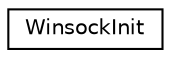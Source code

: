 digraph "Graphical Class Hierarchy"
{
 // LATEX_PDF_SIZE
  edge [fontname="Helvetica",fontsize="10",labelfontname="Helvetica",labelfontsize="10"];
  node [fontname="Helvetica",fontsize="10",shape=record];
  rankdir="LR";
  Node0 [label="WinsockInit",height=0.2,width=0.4,color="black", fillcolor="white", style="filled",URL="$classWinsockInit.html",tooltip=" "];
}
